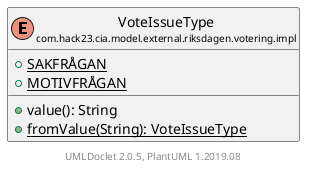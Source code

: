 @startuml
    set namespaceSeparator none
    hide empty fields
    hide empty methods

    enum "<size:14>VoteIssueType\n<size:10>com.hack23.cia.model.external.riksdagen.votering.impl" as com.hack23.cia.model.external.riksdagen.votering.impl.VoteIssueType [[VoteIssueType.html]] {
        {static} +SAKFRÅGAN
        {static} +MOTIVFRÅGAN
        +value(): String
        {static} +fromValue(String): VoteIssueType
    }

    center footer UMLDoclet 2.0.5, PlantUML 1.2019.08
@enduml
